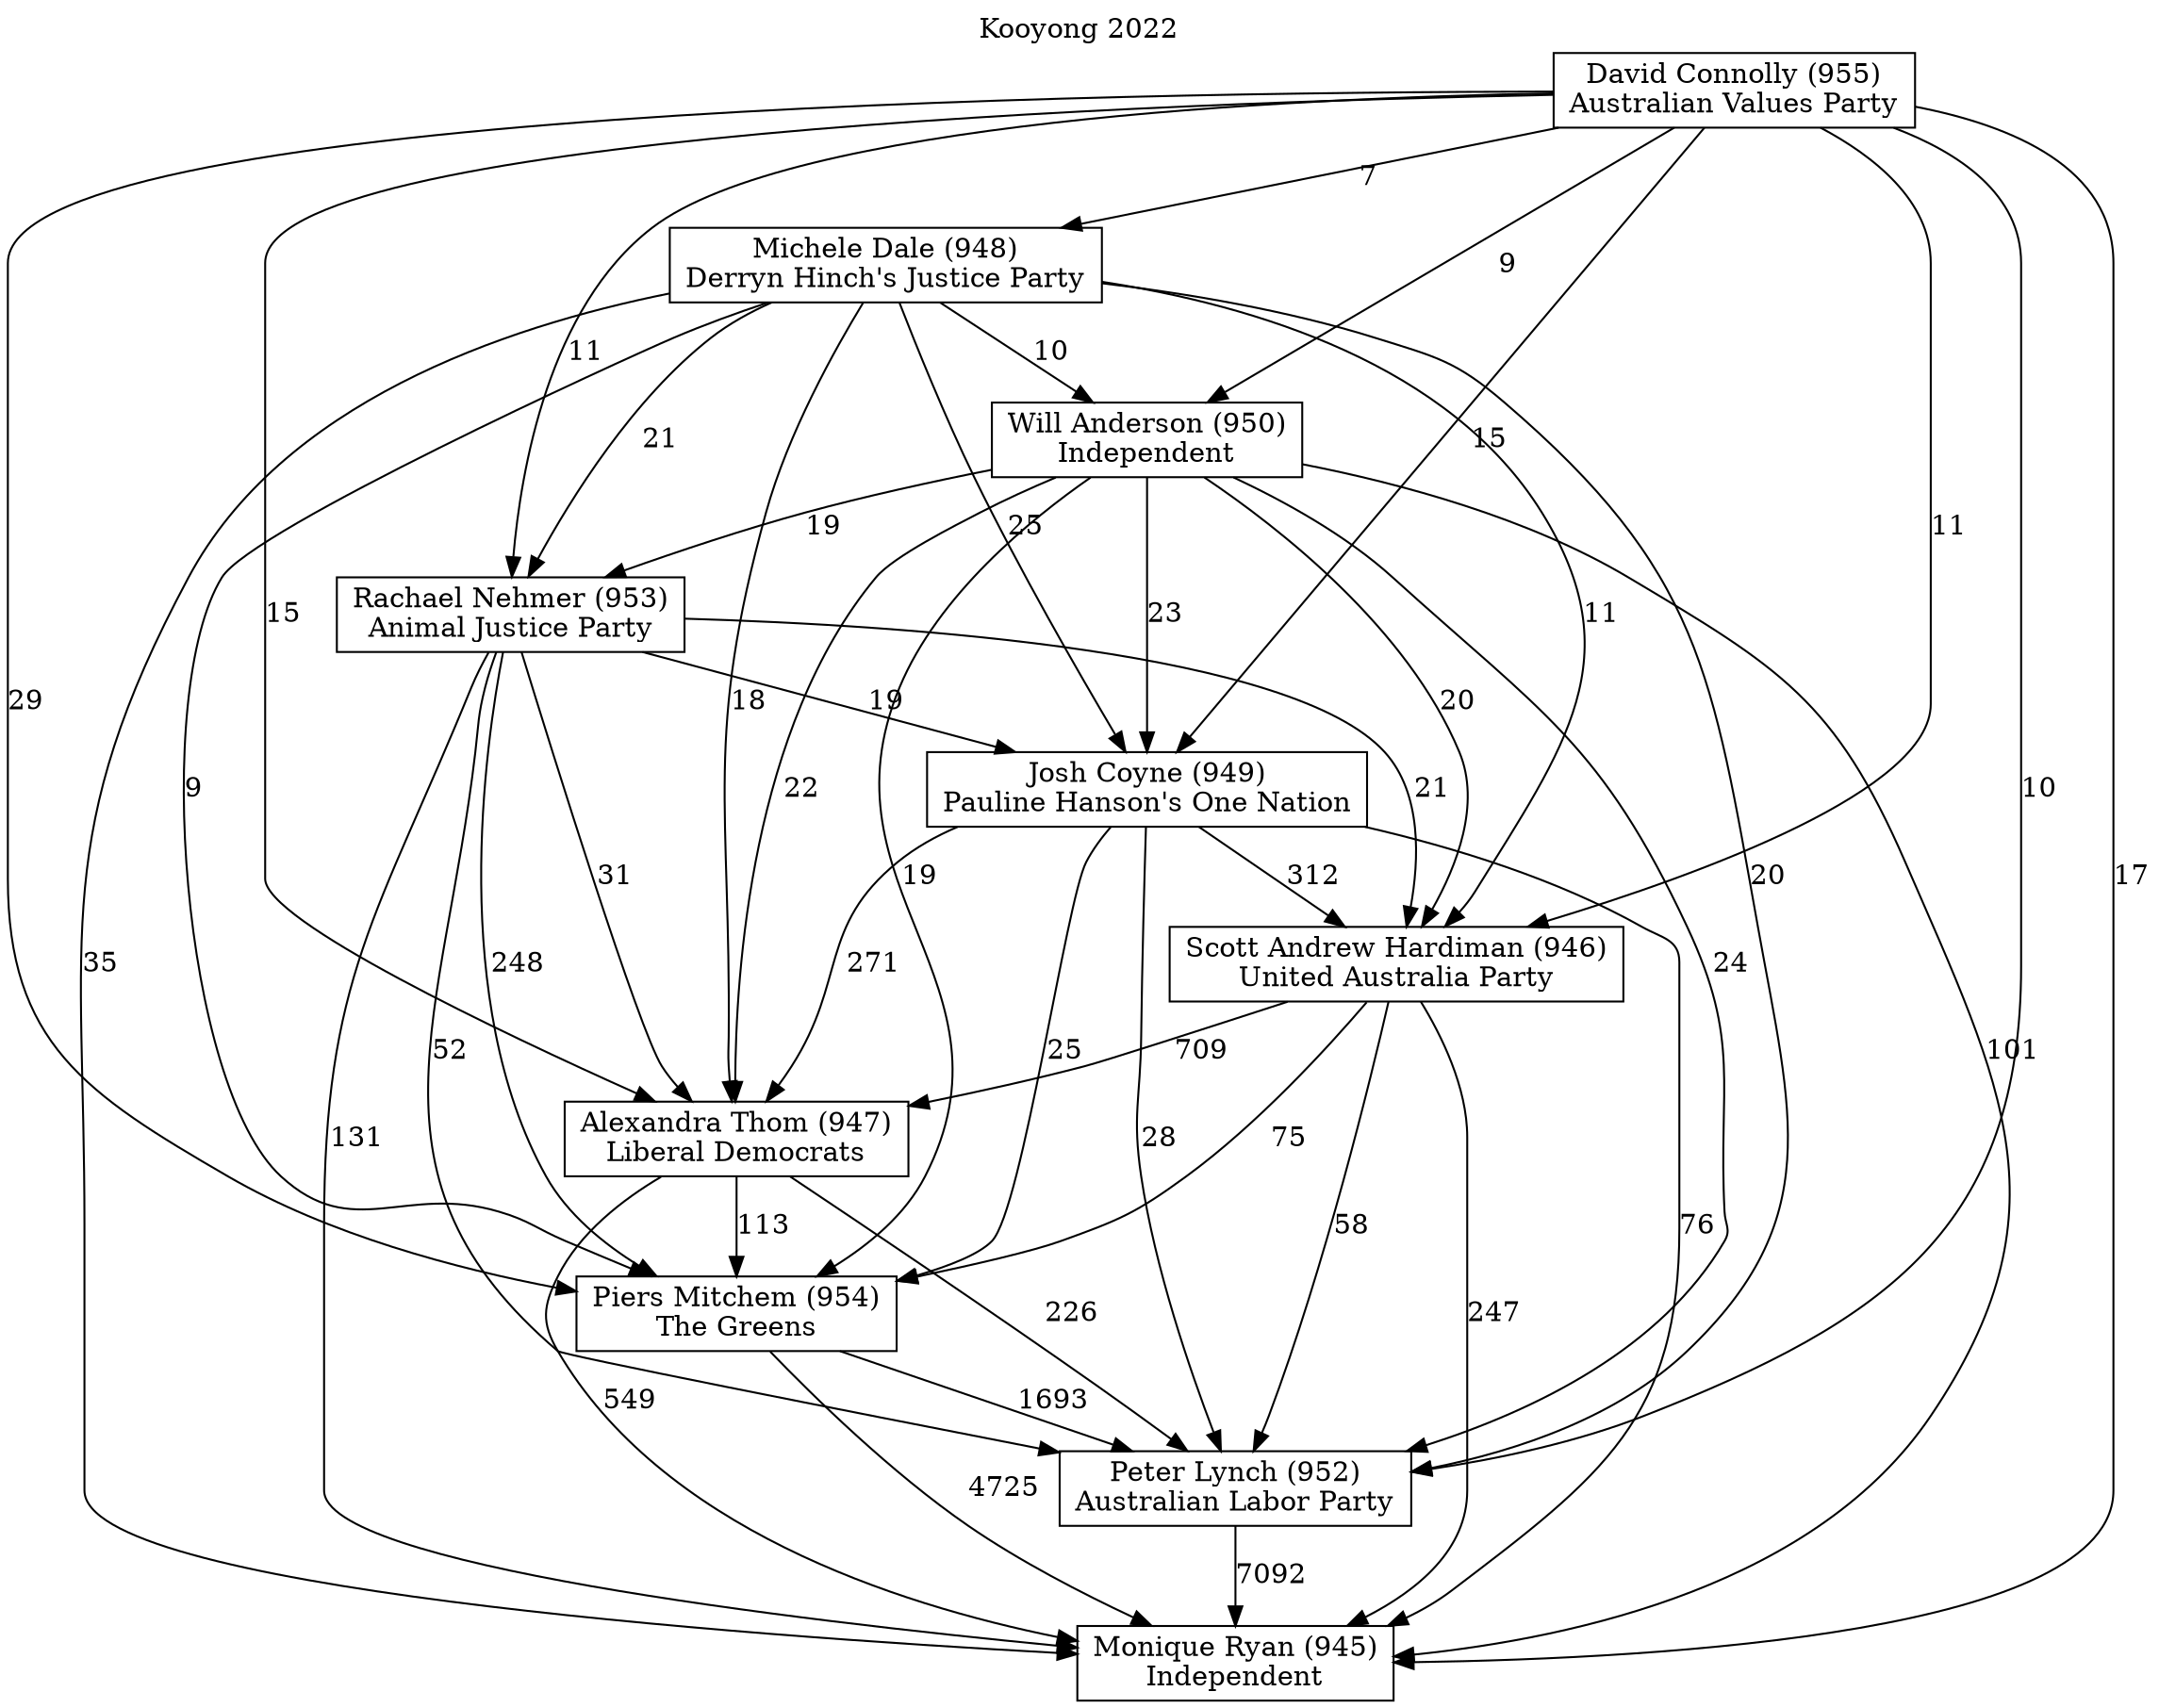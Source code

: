 // House preference flow
digraph "Monique Ryan (945)_Kooyong_2022" {
	graph [label="Kooyong 2022" labelloc=t mclimit=10]
	node [shape=box]
	"Monique Ryan (945)" [label="Monique Ryan (945)
Independent"]
	"Peter Lynch (952)" [label="Peter Lynch (952)
Australian Labor Party"]
	"Piers Mitchem (954)" [label="Piers Mitchem (954)
The Greens"]
	"Alexandra Thom (947)" [label="Alexandra Thom (947)
Liberal Democrats"]
	"Scott Andrew Hardiman (946)" [label="Scott Andrew Hardiman (946)
United Australia Party"]
	"Josh Coyne (949)" [label="Josh Coyne (949)
Pauline Hanson's One Nation"]
	"Rachael Nehmer (953)" [label="Rachael Nehmer (953)
Animal Justice Party"]
	"Will Anderson (950)" [label="Will Anderson (950)
Independent"]
	"Michele Dale (948)" [label="Michele Dale (948)
Derryn Hinch's Justice Party"]
	"David Connolly (955)" [label="David Connolly (955)
Australian Values Party"]
	"Peter Lynch (952)" -> "Monique Ryan (945)" [label=7092]
	"Piers Mitchem (954)" -> "Peter Lynch (952)" [label=1693]
	"Alexandra Thom (947)" -> "Piers Mitchem (954)" [label=113]
	"Scott Andrew Hardiman (946)" -> "Alexandra Thom (947)" [label=709]
	"Josh Coyne (949)" -> "Scott Andrew Hardiman (946)" [label=312]
	"Rachael Nehmer (953)" -> "Josh Coyne (949)" [label=19]
	"Will Anderson (950)" -> "Rachael Nehmer (953)" [label=19]
	"Michele Dale (948)" -> "Will Anderson (950)" [label=10]
	"David Connolly (955)" -> "Michele Dale (948)" [label=7]
	"Piers Mitchem (954)" -> "Monique Ryan (945)" [label=4725]
	"Alexandra Thom (947)" -> "Monique Ryan (945)" [label=549]
	"Scott Andrew Hardiman (946)" -> "Monique Ryan (945)" [label=247]
	"Josh Coyne (949)" -> "Monique Ryan (945)" [label=76]
	"Rachael Nehmer (953)" -> "Monique Ryan (945)" [label=131]
	"Will Anderson (950)" -> "Monique Ryan (945)" [label=101]
	"Michele Dale (948)" -> "Monique Ryan (945)" [label=35]
	"David Connolly (955)" -> "Monique Ryan (945)" [label=17]
	"David Connolly (955)" -> "Will Anderson (950)" [label=9]
	"Michele Dale (948)" -> "Rachael Nehmer (953)" [label=21]
	"David Connolly (955)" -> "Rachael Nehmer (953)" [label=11]
	"Will Anderson (950)" -> "Josh Coyne (949)" [label=23]
	"Michele Dale (948)" -> "Josh Coyne (949)" [label=25]
	"David Connolly (955)" -> "Josh Coyne (949)" [label=15]
	"Rachael Nehmer (953)" -> "Scott Andrew Hardiman (946)" [label=21]
	"Will Anderson (950)" -> "Scott Andrew Hardiman (946)" [label=20]
	"Michele Dale (948)" -> "Scott Andrew Hardiman (946)" [label=11]
	"David Connolly (955)" -> "Scott Andrew Hardiman (946)" [label=11]
	"Josh Coyne (949)" -> "Alexandra Thom (947)" [label=271]
	"Rachael Nehmer (953)" -> "Alexandra Thom (947)" [label=31]
	"Will Anderson (950)" -> "Alexandra Thom (947)" [label=22]
	"Michele Dale (948)" -> "Alexandra Thom (947)" [label=18]
	"David Connolly (955)" -> "Alexandra Thom (947)" [label=15]
	"Scott Andrew Hardiman (946)" -> "Piers Mitchem (954)" [label=75]
	"Josh Coyne (949)" -> "Piers Mitchem (954)" [label=25]
	"Rachael Nehmer (953)" -> "Piers Mitchem (954)" [label=248]
	"Will Anderson (950)" -> "Piers Mitchem (954)" [label=19]
	"Michele Dale (948)" -> "Piers Mitchem (954)" [label=9]
	"David Connolly (955)" -> "Piers Mitchem (954)" [label=29]
	"Alexandra Thom (947)" -> "Peter Lynch (952)" [label=226]
	"Scott Andrew Hardiman (946)" -> "Peter Lynch (952)" [label=58]
	"Josh Coyne (949)" -> "Peter Lynch (952)" [label=28]
	"Rachael Nehmer (953)" -> "Peter Lynch (952)" [label=52]
	"Will Anderson (950)" -> "Peter Lynch (952)" [label=24]
	"Michele Dale (948)" -> "Peter Lynch (952)" [label=20]
	"David Connolly (955)" -> "Peter Lynch (952)" [label=10]
}
